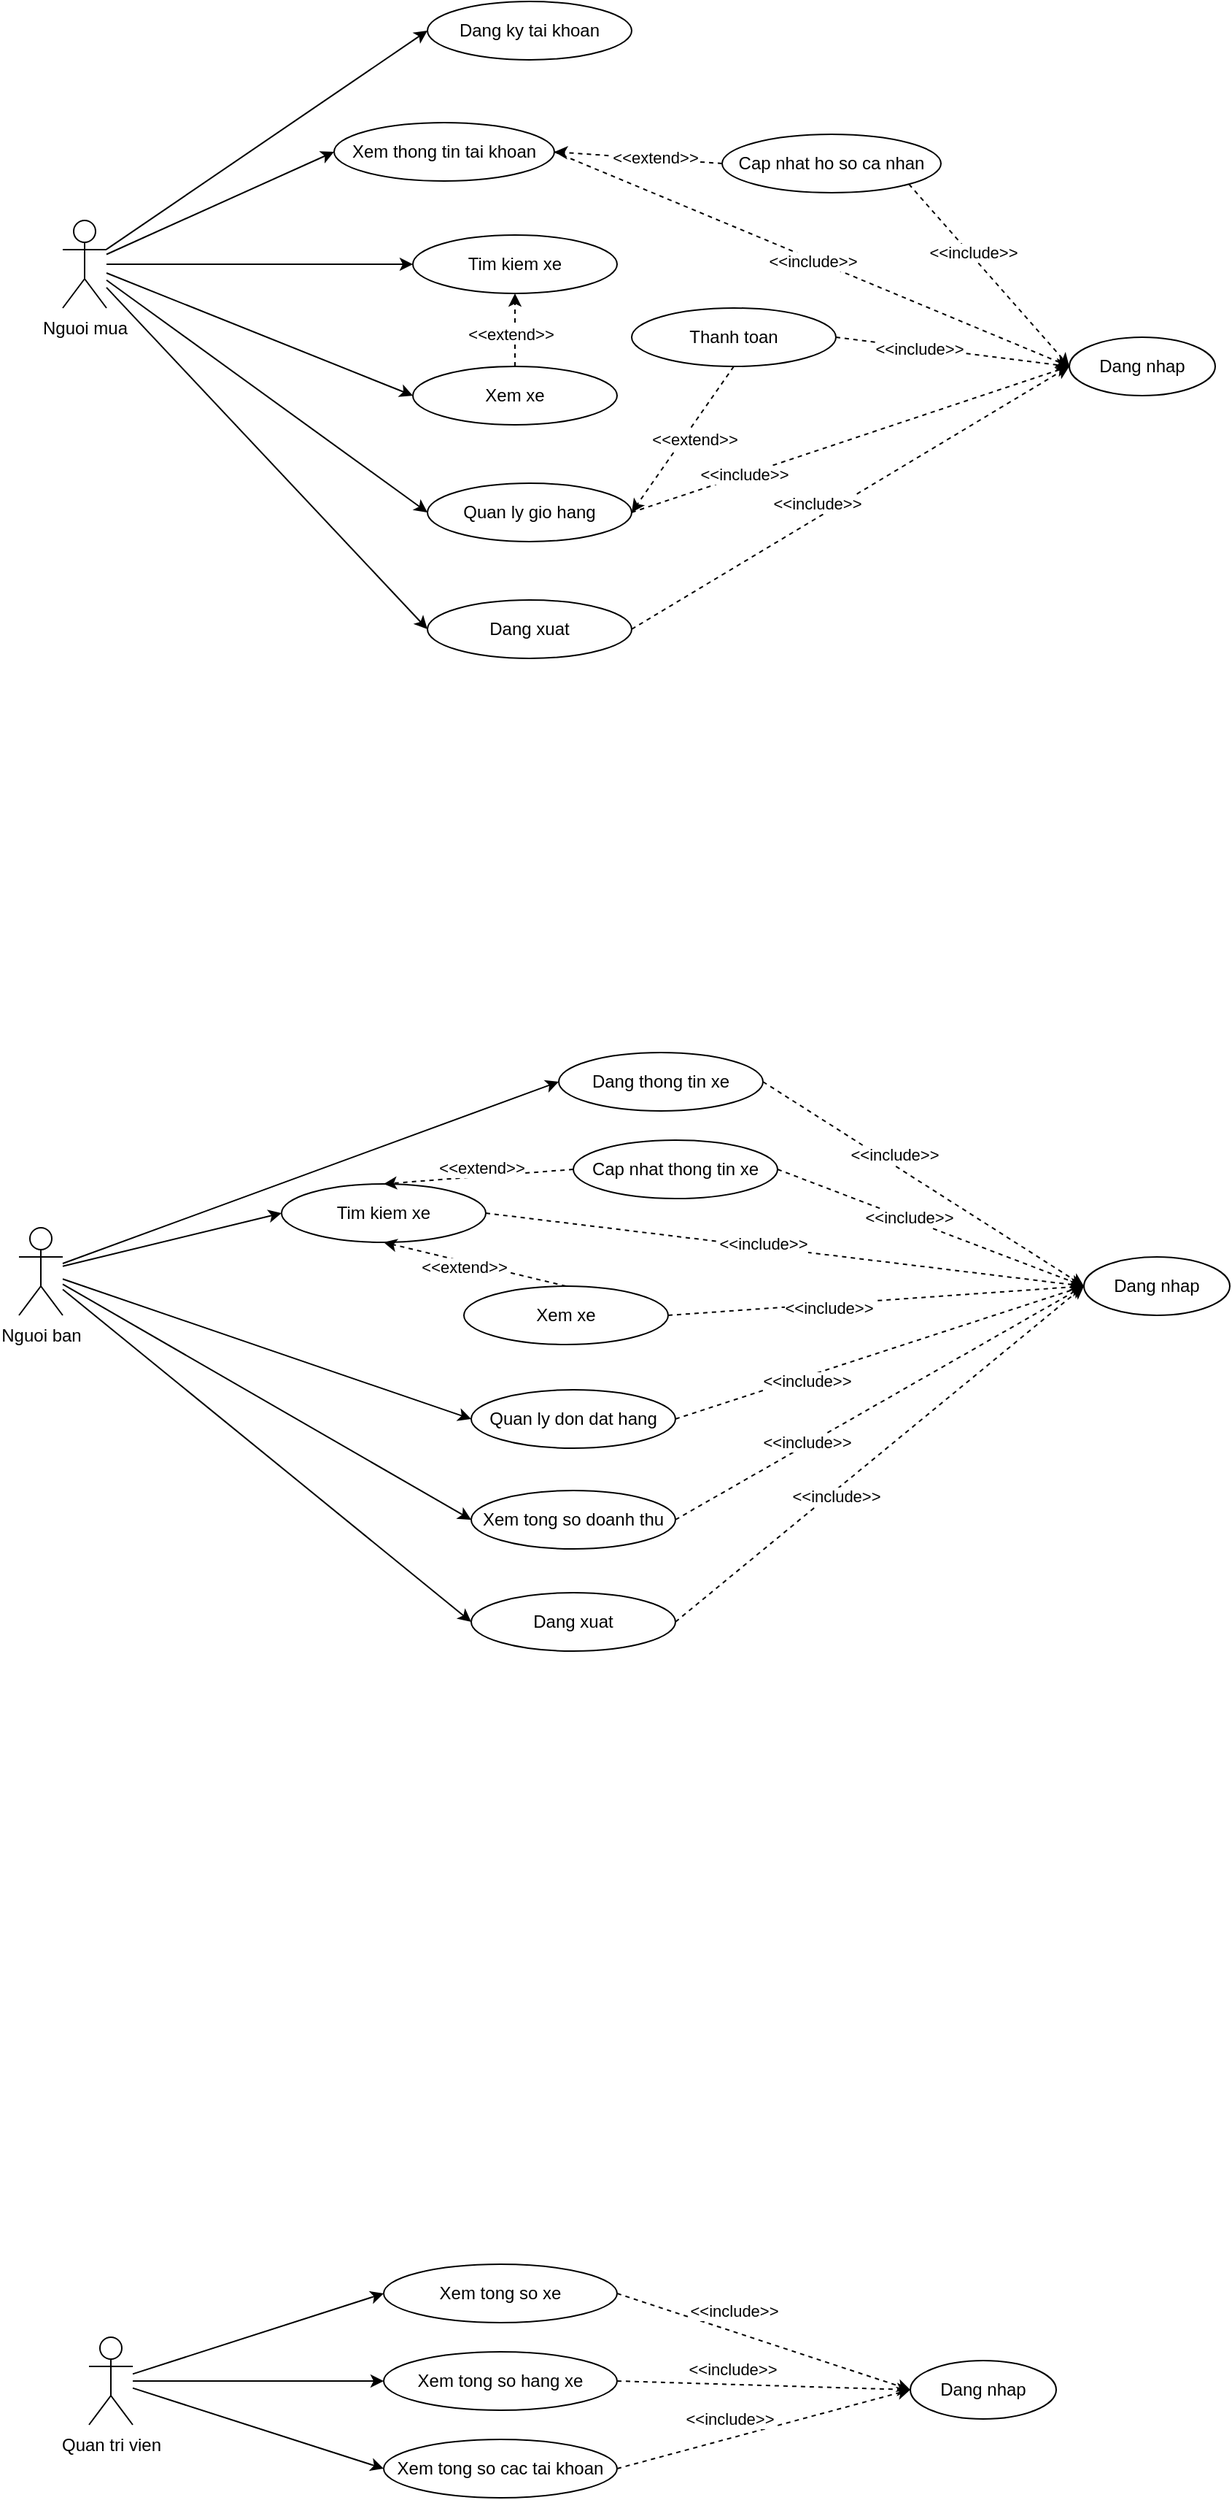 <mxfile version="24.1.0" type="device">
  <diagram name="Page-1" id="Oa6hULadueRmb_1HpkU_">
    <mxGraphModel dx="911" dy="470" grid="0" gridSize="10" guides="1" tooltips="1" connect="1" arrows="1" fold="1" page="1" pageScale="1" pageWidth="1169" pageHeight="827" math="0" shadow="0">
      <root>
        <mxCell id="0" />
        <mxCell id="1" parent="0" />
        <mxCell id="_7x3GkyjWPixxaWaSJDM-1" value="Nguoi mua" style="shape=umlActor;verticalLabelPosition=bottom;verticalAlign=top;html=1;" vertex="1" parent="1">
          <mxGeometry x="100" y="420" width="30" height="60" as="geometry" />
        </mxCell>
        <mxCell id="_7x3GkyjWPixxaWaSJDM-2" value="&lt;font style=&quot;font-size: 12px;&quot;&gt;Dang ky tai khoan&lt;/font&gt;" style="ellipse;whiteSpace=wrap;html=1;" vertex="1" parent="1">
          <mxGeometry x="350" y="270" width="140" height="40" as="geometry" />
        </mxCell>
        <mxCell id="_7x3GkyjWPixxaWaSJDM-3" value="&lt;font style=&quot;font-size: 12px;&quot;&gt;Xem thong tin tai khoan&lt;/font&gt;" style="ellipse;whiteSpace=wrap;html=1;" vertex="1" parent="1">
          <mxGeometry x="286" y="353" width="151" height="40" as="geometry" />
        </mxCell>
        <mxCell id="_7x3GkyjWPixxaWaSJDM-4" value="Cap nhat ho so ca nhan" style="ellipse;whiteSpace=wrap;html=1;" vertex="1" parent="1">
          <mxGeometry x="552" y="361" width="150" height="40" as="geometry" />
        </mxCell>
        <mxCell id="_7x3GkyjWPixxaWaSJDM-5" value="&lt;font style=&quot;font-size: 12px;&quot;&gt;Tim kiem xe&lt;/font&gt;" style="ellipse;whiteSpace=wrap;html=1;" vertex="1" parent="1">
          <mxGeometry x="340" y="430" width="140" height="40" as="geometry" />
        </mxCell>
        <mxCell id="_7x3GkyjWPixxaWaSJDM-6" value="&lt;font style=&quot;font-size: 12px;&quot;&gt;Xem xe&lt;/font&gt;" style="ellipse;whiteSpace=wrap;html=1;" vertex="1" parent="1">
          <mxGeometry x="340" y="520" width="140" height="40" as="geometry" />
        </mxCell>
        <mxCell id="_7x3GkyjWPixxaWaSJDM-7" value="&lt;font style=&quot;font-size: 12px;&quot;&gt;Quan ly gio hang&lt;/font&gt;" style="ellipse;whiteSpace=wrap;html=1;" vertex="1" parent="1">
          <mxGeometry x="350" y="600" width="140" height="40" as="geometry" />
        </mxCell>
        <mxCell id="_7x3GkyjWPixxaWaSJDM-8" value="&lt;font style=&quot;font-size: 12px;&quot;&gt;Thanh toan&lt;/font&gt;" style="ellipse;whiteSpace=wrap;html=1;" vertex="1" parent="1">
          <mxGeometry x="490" y="480" width="140" height="40" as="geometry" />
        </mxCell>
        <mxCell id="_7x3GkyjWPixxaWaSJDM-9" value="&lt;font style=&quot;font-size: 12px;&quot;&gt;Dang xuat&lt;/font&gt;" style="ellipse;whiteSpace=wrap;html=1;" vertex="1" parent="1">
          <mxGeometry x="350" y="680" width="140" height="40" as="geometry" />
        </mxCell>
        <mxCell id="_7x3GkyjWPixxaWaSJDM-10" value="Nguoi ban" style="shape=umlActor;verticalLabelPosition=bottom;verticalAlign=top;html=1;" vertex="1" parent="1">
          <mxGeometry x="70" y="1110" width="30" height="60" as="geometry" />
        </mxCell>
        <mxCell id="_7x3GkyjWPixxaWaSJDM-12" value="&lt;font style=&quot;font-size: 12px;&quot;&gt;Dang thong tin xe&lt;/font&gt;" style="ellipse;whiteSpace=wrap;html=1;" vertex="1" parent="1">
          <mxGeometry x="440" y="990" width="140" height="40" as="geometry" />
        </mxCell>
        <mxCell id="_7x3GkyjWPixxaWaSJDM-13" value="&lt;font style=&quot;font-size: 12px;&quot;&gt;Cap nhat thong tin xe&lt;/font&gt;" style="ellipse;whiteSpace=wrap;html=1;" vertex="1" parent="1">
          <mxGeometry x="450" y="1050" width="140" height="40" as="geometry" />
        </mxCell>
        <mxCell id="_7x3GkyjWPixxaWaSJDM-14" value="&lt;font style=&quot;font-size: 12px;&quot;&gt;Tim kiem xe&lt;/font&gt;" style="ellipse;whiteSpace=wrap;html=1;" vertex="1" parent="1">
          <mxGeometry x="250" y="1080" width="140" height="40" as="geometry" />
        </mxCell>
        <mxCell id="_7x3GkyjWPixxaWaSJDM-15" value="&lt;font style=&quot;font-size: 12px;&quot;&gt;Xem xe&lt;/font&gt;" style="ellipse;whiteSpace=wrap;html=1;" vertex="1" parent="1">
          <mxGeometry x="375" y="1150" width="140" height="40" as="geometry" />
        </mxCell>
        <mxCell id="_7x3GkyjWPixxaWaSJDM-16" value="&lt;font style=&quot;font-size: 12px;&quot;&gt;Quan ly don dat hang&lt;/font&gt;" style="ellipse;whiteSpace=wrap;html=1;" vertex="1" parent="1">
          <mxGeometry x="380" y="1221" width="140" height="40" as="geometry" />
        </mxCell>
        <mxCell id="_7x3GkyjWPixxaWaSJDM-17" value="&lt;font style=&quot;font-size: 12px;&quot;&gt;Xem tong so doanh thu&lt;/font&gt;" style="ellipse;whiteSpace=wrap;html=1;" vertex="1" parent="1">
          <mxGeometry x="380" y="1290" width="140" height="40" as="geometry" />
        </mxCell>
        <mxCell id="_7x3GkyjWPixxaWaSJDM-18" value="&lt;font style=&quot;font-size: 12px;&quot;&gt;Dang xuat&lt;/font&gt;" style="ellipse;whiteSpace=wrap;html=1;" vertex="1" parent="1">
          <mxGeometry x="380" y="1360" width="140" height="40" as="geometry" />
        </mxCell>
        <mxCell id="_7x3GkyjWPixxaWaSJDM-19" value="&lt;font style=&quot;font-size: 12px;&quot;&gt;Dang nhap&lt;/font&gt;" style="ellipse;whiteSpace=wrap;html=1;" vertex="1" parent="1">
          <mxGeometry x="800" y="1130" width="100" height="40" as="geometry" />
        </mxCell>
        <mxCell id="_7x3GkyjWPixxaWaSJDM-20" value="Quan tri vien" style="shape=umlActor;verticalLabelPosition=bottom;verticalAlign=top;html=1;" vertex="1" parent="1">
          <mxGeometry x="118" y="1870" width="30" height="60" as="geometry" />
        </mxCell>
        <mxCell id="_7x3GkyjWPixxaWaSJDM-21" value="&lt;font style=&quot;font-size: 12px;&quot;&gt;Xem tong so xe&lt;/font&gt;" style="ellipse;whiteSpace=wrap;html=1;" vertex="1" parent="1">
          <mxGeometry x="320" y="1820" width="160" height="40" as="geometry" />
        </mxCell>
        <mxCell id="_7x3GkyjWPixxaWaSJDM-22" value="&lt;font style=&quot;font-size: 12px;&quot;&gt;Xem tong so hang xe&lt;/font&gt;" style="ellipse;whiteSpace=wrap;html=1;" vertex="1" parent="1">
          <mxGeometry x="320" y="1880" width="160" height="40" as="geometry" />
        </mxCell>
        <mxCell id="_7x3GkyjWPixxaWaSJDM-23" value="&lt;font style=&quot;font-size: 12px;&quot;&gt;Xem tong so cac tai khoan&lt;/font&gt;" style="ellipse;whiteSpace=wrap;html=1;" vertex="1" parent="1">
          <mxGeometry x="320" y="1940" width="160" height="40" as="geometry" />
        </mxCell>
        <mxCell id="_7x3GkyjWPixxaWaSJDM-25" value="&lt;font style=&quot;font-size: 12px;&quot;&gt;Dang nhap&lt;/font&gt;" style="ellipse;whiteSpace=wrap;html=1;" vertex="1" parent="1">
          <mxGeometry x="681" y="1886" width="100" height="40" as="geometry" />
        </mxCell>
        <mxCell id="_7x3GkyjWPixxaWaSJDM-26" value="&lt;font style=&quot;font-size: 12px;&quot;&gt;Dang nhap&lt;/font&gt;" style="ellipse;whiteSpace=wrap;html=1;" vertex="1" parent="1">
          <mxGeometry x="790" y="500" width="100" height="40" as="geometry" />
        </mxCell>
        <mxCell id="_7x3GkyjWPixxaWaSJDM-27" value="" style="endArrow=classic;html=1;rounded=0;entryX=0;entryY=0.5;entryDx=0;entryDy=0;" edge="1" parent="1" source="_7x3GkyjWPixxaWaSJDM-1" target="_7x3GkyjWPixxaWaSJDM-2">
          <mxGeometry width="50" height="50" relative="1" as="geometry">
            <mxPoint x="190" y="280" as="sourcePoint" />
            <mxPoint x="240" y="230" as="targetPoint" />
          </mxGeometry>
        </mxCell>
        <mxCell id="_7x3GkyjWPixxaWaSJDM-28" value="" style="endArrow=classic;html=1;rounded=0;entryX=0;entryY=0.5;entryDx=0;entryDy=0;" edge="1" parent="1" source="_7x3GkyjWPixxaWaSJDM-1" target="_7x3GkyjWPixxaWaSJDM-3">
          <mxGeometry width="50" height="50" relative="1" as="geometry">
            <mxPoint x="70" y="470" as="sourcePoint" />
            <mxPoint x="320" y="423" as="targetPoint" />
          </mxGeometry>
        </mxCell>
        <mxCell id="_7x3GkyjWPixxaWaSJDM-29" value="" style="endArrow=classic;html=1;rounded=0;entryX=0;entryY=0.5;entryDx=0;entryDy=0;" edge="1" parent="1" source="_7x3GkyjWPixxaWaSJDM-1" target="_7x3GkyjWPixxaWaSJDM-5">
          <mxGeometry width="50" height="50" relative="1" as="geometry">
            <mxPoint x="130" y="317" as="sourcePoint" />
            <mxPoint x="380" y="270" as="targetPoint" />
          </mxGeometry>
        </mxCell>
        <mxCell id="_7x3GkyjWPixxaWaSJDM-30" value="" style="endArrow=classic;html=1;rounded=0;entryX=0;entryY=0.5;entryDx=0;entryDy=0;" edge="1" parent="1" source="_7x3GkyjWPixxaWaSJDM-1" target="_7x3GkyjWPixxaWaSJDM-7">
          <mxGeometry width="50" height="50" relative="1" as="geometry">
            <mxPoint x="100" y="410" as="sourcePoint" />
            <mxPoint x="350" y="570" as="targetPoint" />
          </mxGeometry>
        </mxCell>
        <mxCell id="_7x3GkyjWPixxaWaSJDM-32" value="" style="endArrow=classic;html=1;rounded=0;entryX=0;entryY=0.5;entryDx=0;entryDy=0;" edge="1" parent="1" source="_7x3GkyjWPixxaWaSJDM-1" target="_7x3GkyjWPixxaWaSJDM-9">
          <mxGeometry width="50" height="50" relative="1" as="geometry">
            <mxPoint x="130" y="403" as="sourcePoint" />
            <mxPoint x="380" y="667" as="targetPoint" />
          </mxGeometry>
        </mxCell>
        <mxCell id="_7x3GkyjWPixxaWaSJDM-33" value="" style="endArrow=classic;html=1;rounded=0;exitX=1;exitY=0.5;exitDx=0;exitDy=0;entryX=0;entryY=0.5;entryDx=0;entryDy=0;dashed=1;" edge="1" parent="1" source="_7x3GkyjWPixxaWaSJDM-8" target="_7x3GkyjWPixxaWaSJDM-26">
          <mxGeometry width="50" height="50" relative="1" as="geometry">
            <mxPoint x="710" y="490" as="sourcePoint" />
            <mxPoint x="1070" y="550" as="targetPoint" />
          </mxGeometry>
        </mxCell>
        <mxCell id="_7x3GkyjWPixxaWaSJDM-34" value="&amp;lt;&amp;lt;include&amp;gt;&amp;gt;" style="edgeLabel;html=1;align=center;verticalAlign=middle;resizable=1;points=[];movable=1;rotatable=1;deletable=1;editable=1;locked=0;connectable=1;" vertex="1" connectable="0" parent="_7x3GkyjWPixxaWaSJDM-33">
          <mxGeometry x="0.455" relative="1" as="geometry">
            <mxPoint x="-60" y="-7" as="offset" />
          </mxGeometry>
        </mxCell>
        <mxCell id="_7x3GkyjWPixxaWaSJDM-36" value="" style="endArrow=classic;html=1;rounded=0;exitX=1;exitY=0.5;exitDx=0;exitDy=0;entryX=0;entryY=0.5;entryDx=0;entryDy=0;dashed=1;" edge="1" parent="1" source="_7x3GkyjWPixxaWaSJDM-3" target="_7x3GkyjWPixxaWaSJDM-26">
          <mxGeometry width="50" height="50" relative="1" as="geometry">
            <mxPoint x="510" y="320" as="sourcePoint" />
            <mxPoint x="870" y="380" as="targetPoint" />
          </mxGeometry>
        </mxCell>
        <mxCell id="_7x3GkyjWPixxaWaSJDM-37" value="&amp;lt;&amp;lt;include&amp;gt;&amp;gt;" style="edgeLabel;html=1;align=center;verticalAlign=middle;resizable=1;points=[];movable=1;rotatable=1;deletable=1;editable=1;locked=0;connectable=1;" vertex="1" connectable="0" parent="_7x3GkyjWPixxaWaSJDM-36">
          <mxGeometry x="0.455" relative="1" as="geometry">
            <mxPoint x="-80" y="-32" as="offset" />
          </mxGeometry>
        </mxCell>
        <mxCell id="_7x3GkyjWPixxaWaSJDM-38" value="" style="endArrow=classic;html=1;rounded=0;exitX=1;exitY=0.5;exitDx=0;exitDy=0;entryX=0;entryY=0.5;entryDx=0;entryDy=0;dashed=1;" edge="1" parent="1" source="_7x3GkyjWPixxaWaSJDM-7" target="_7x3GkyjWPixxaWaSJDM-26">
          <mxGeometry width="50" height="50" relative="1" as="geometry">
            <mxPoint x="830" y="740" as="sourcePoint" />
            <mxPoint x="970" y="510" as="targetPoint" />
          </mxGeometry>
        </mxCell>
        <mxCell id="_7x3GkyjWPixxaWaSJDM-39" value="&amp;lt;&amp;lt;include&amp;gt;&amp;gt;" style="edgeLabel;html=1;align=center;verticalAlign=middle;resizable=1;points=[];movable=1;rotatable=1;deletable=1;editable=1;locked=0;connectable=1;" vertex="1" connectable="0" parent="_7x3GkyjWPixxaWaSJDM-38">
          <mxGeometry x="0.455" relative="1" as="geometry">
            <mxPoint x="-141" y="46" as="offset" />
          </mxGeometry>
        </mxCell>
        <mxCell id="_7x3GkyjWPixxaWaSJDM-40" value="" style="endArrow=classic;html=1;rounded=0;exitX=1;exitY=0.5;exitDx=0;exitDy=0;entryX=0;entryY=0.5;entryDx=0;entryDy=0;dashed=1;" edge="1" parent="1" source="_7x3GkyjWPixxaWaSJDM-9" target="_7x3GkyjWPixxaWaSJDM-26">
          <mxGeometry width="50" height="50" relative="1" as="geometry">
            <mxPoint x="670" y="800" as="sourcePoint" />
            <mxPoint x="830" y="590" as="targetPoint" />
          </mxGeometry>
        </mxCell>
        <mxCell id="_7x3GkyjWPixxaWaSJDM-41" value="&amp;lt;&amp;lt;include&amp;gt;&amp;gt;" style="edgeLabel;html=1;align=center;verticalAlign=middle;resizable=1;points=[];movable=1;rotatable=1;deletable=1;editable=1;locked=0;connectable=1;" vertex="1" connectable="0" parent="_7x3GkyjWPixxaWaSJDM-40">
          <mxGeometry x="0.455" relative="1" as="geometry">
            <mxPoint x="-91" y="45" as="offset" />
          </mxGeometry>
        </mxCell>
        <mxCell id="_7x3GkyjWPixxaWaSJDM-42" value="" style="endArrow=classic;html=1;rounded=0;exitX=0;exitY=0.5;exitDx=0;exitDy=0;entryX=1;entryY=0.5;entryDx=0;entryDy=0;dashed=1;" edge="1" parent="1" source="_7x3GkyjWPixxaWaSJDM-4" target="_7x3GkyjWPixxaWaSJDM-3">
          <mxGeometry width="50" height="50" relative="1" as="geometry">
            <mxPoint x="660" y="350" as="sourcePoint" />
            <mxPoint x="440" y="280" as="targetPoint" />
          </mxGeometry>
        </mxCell>
        <mxCell id="_7x3GkyjWPixxaWaSJDM-43" value="&amp;lt;&amp;lt;extend&amp;gt;&amp;gt;" style="edgeLabel;html=1;align=center;verticalAlign=middle;resizable=1;points=[];movable=1;rotatable=1;deletable=1;editable=1;locked=0;connectable=1;" vertex="1" connectable="0" parent="_7x3GkyjWPixxaWaSJDM-42">
          <mxGeometry x="0.455" relative="1" as="geometry">
            <mxPoint x="38" y="2" as="offset" />
          </mxGeometry>
        </mxCell>
        <mxCell id="_7x3GkyjWPixxaWaSJDM-44" value="" style="endArrow=classic;html=1;rounded=0;exitX=0.5;exitY=0;exitDx=0;exitDy=0;entryX=0.5;entryY=1;entryDx=0;entryDy=0;dashed=1;" edge="1" parent="1" source="_7x3GkyjWPixxaWaSJDM-6" target="_7x3GkyjWPixxaWaSJDM-5">
          <mxGeometry width="50" height="50" relative="1" as="geometry">
            <mxPoint x="520" y="450" as="sourcePoint" />
            <mxPoint x="520" y="500" as="targetPoint" />
          </mxGeometry>
        </mxCell>
        <mxCell id="_7x3GkyjWPixxaWaSJDM-45" value="&amp;lt;&amp;lt;extend&amp;gt;&amp;gt;" style="edgeLabel;html=1;align=center;verticalAlign=middle;resizable=1;points=[];movable=1;rotatable=1;deletable=1;editable=1;locked=0;connectable=1;" vertex="1" connectable="0" parent="_7x3GkyjWPixxaWaSJDM-44">
          <mxGeometry x="0.455" relative="1" as="geometry">
            <mxPoint x="-3" y="14" as="offset" />
          </mxGeometry>
        </mxCell>
        <mxCell id="_7x3GkyjWPixxaWaSJDM-46" value="" style="endArrow=classic;html=1;rounded=0;exitX=1;exitY=1;exitDx=0;exitDy=0;entryX=0;entryY=0.5;entryDx=0;entryDy=0;dashed=1;" edge="1" parent="1" source="_7x3GkyjWPixxaWaSJDM-4" target="_7x3GkyjWPixxaWaSJDM-26">
          <mxGeometry width="50" height="50" relative="1" as="geometry">
            <mxPoint x="600" y="220" as="sourcePoint" />
            <mxPoint x="1030" y="310" as="targetPoint" />
          </mxGeometry>
        </mxCell>
        <mxCell id="_7x3GkyjWPixxaWaSJDM-47" value="&amp;lt;&amp;lt;include&amp;gt;&amp;gt;" style="edgeLabel;html=1;align=center;verticalAlign=middle;resizable=1;points=[];movable=1;rotatable=1;deletable=1;editable=1;locked=0;connectable=1;" vertex="1" connectable="0" parent="_7x3GkyjWPixxaWaSJDM-46">
          <mxGeometry x="0.455" relative="1" as="geometry">
            <mxPoint x="-36" y="-44" as="offset" />
          </mxGeometry>
        </mxCell>
        <mxCell id="_7x3GkyjWPixxaWaSJDM-48" value="" style="endArrow=classic;html=1;rounded=0;exitX=0.5;exitY=1;exitDx=0;exitDy=0;dashed=1;entryX=1;entryY=0.5;entryDx=0;entryDy=0;" edge="1" parent="1" source="_7x3GkyjWPixxaWaSJDM-8" target="_7x3GkyjWPixxaWaSJDM-7">
          <mxGeometry width="50" height="50" relative="1" as="geometry">
            <mxPoint x="450" y="500" as="sourcePoint" />
            <mxPoint x="420" y="590" as="targetPoint" />
          </mxGeometry>
        </mxCell>
        <mxCell id="_7x3GkyjWPixxaWaSJDM-49" value="&amp;lt;&amp;lt;extend&amp;gt;&amp;gt;" style="edgeLabel;html=1;align=center;verticalAlign=middle;resizable=1;points=[];movable=1;rotatable=1;deletable=1;editable=1;locked=0;connectable=1;" vertex="1" connectable="0" parent="_7x3GkyjWPixxaWaSJDM-48">
          <mxGeometry x="0.455" relative="1" as="geometry">
            <mxPoint x="24" y="-23" as="offset" />
          </mxGeometry>
        </mxCell>
        <mxCell id="_7x3GkyjWPixxaWaSJDM-50" value="" style="endArrow=classic;html=1;rounded=0;entryX=0;entryY=0.5;entryDx=0;entryDy=0;" edge="1" parent="1" source="_7x3GkyjWPixxaWaSJDM-1" target="_7x3GkyjWPixxaWaSJDM-6">
          <mxGeometry width="50" height="50" relative="1" as="geometry">
            <mxPoint x="140" y="459" as="sourcePoint" />
            <mxPoint x="330" y="450" as="targetPoint" />
          </mxGeometry>
        </mxCell>
        <mxCell id="_7x3GkyjWPixxaWaSJDM-51" value="" style="endArrow=classic;html=1;rounded=0;entryX=0;entryY=0.5;entryDx=0;entryDy=0;" edge="1" parent="1" source="_7x3GkyjWPixxaWaSJDM-10" target="_7x3GkyjWPixxaWaSJDM-12">
          <mxGeometry width="50" height="50" relative="1" as="geometry">
            <mxPoint x="80" y="689" as="sourcePoint" />
            <mxPoint x="300" y="960" as="targetPoint" />
          </mxGeometry>
        </mxCell>
        <mxCell id="_7x3GkyjWPixxaWaSJDM-52" value="" style="endArrow=classic;html=1;rounded=0;entryX=0;entryY=0.5;entryDx=0;entryDy=0;" edge="1" parent="1" source="_7x3GkyjWPixxaWaSJDM-10" target="_7x3GkyjWPixxaWaSJDM-14">
          <mxGeometry width="50" height="50" relative="1" as="geometry">
            <mxPoint x="140" y="1296" as="sourcePoint" />
            <mxPoint x="330" y="1185" as="targetPoint" />
          </mxGeometry>
        </mxCell>
        <mxCell id="_7x3GkyjWPixxaWaSJDM-54" value="" style="endArrow=classic;html=1;rounded=0;entryX=0;entryY=0.5;entryDx=0;entryDy=0;" edge="1" parent="1" source="_7x3GkyjWPixxaWaSJDM-10" target="_7x3GkyjWPixxaWaSJDM-16">
          <mxGeometry width="50" height="50" relative="1" as="geometry">
            <mxPoint x="150" y="1219.63" as="sourcePoint" />
            <mxPoint x="340" y="1219.63" as="targetPoint" />
          </mxGeometry>
        </mxCell>
        <mxCell id="_7x3GkyjWPixxaWaSJDM-55" value="" style="endArrow=classic;html=1;rounded=0;entryX=0;entryY=0.5;entryDx=0;entryDy=0;" edge="1" parent="1" source="_7x3GkyjWPixxaWaSJDM-10" target="_7x3GkyjWPixxaWaSJDM-17">
          <mxGeometry width="50" height="50" relative="1" as="geometry">
            <mxPoint x="110" y="1241" as="sourcePoint" />
            <mxPoint x="300" y="1389" as="targetPoint" />
          </mxGeometry>
        </mxCell>
        <mxCell id="_7x3GkyjWPixxaWaSJDM-56" value="" style="endArrow=classic;html=1;rounded=0;entryX=0;entryY=0.5;entryDx=0;entryDy=0;" edge="1" parent="1" source="_7x3GkyjWPixxaWaSJDM-10" target="_7x3GkyjWPixxaWaSJDM-18">
          <mxGeometry width="50" height="50" relative="1" as="geometry">
            <mxPoint x="90" y="1241" as="sourcePoint" />
            <mxPoint x="280" y="1501" as="targetPoint" />
          </mxGeometry>
        </mxCell>
        <mxCell id="_7x3GkyjWPixxaWaSJDM-57" value="" style="endArrow=classic;html=1;rounded=0;exitX=0;exitY=0.5;exitDx=0;exitDy=0;dashed=1;entryX=0.5;entryY=0;entryDx=0;entryDy=0;" edge="1" parent="1" source="_7x3GkyjWPixxaWaSJDM-13" target="_7x3GkyjWPixxaWaSJDM-14">
          <mxGeometry width="50" height="50" relative="1" as="geometry">
            <mxPoint x="520.0" y="1140" as="sourcePoint" />
            <mxPoint x="450" y="1190" as="targetPoint" />
          </mxGeometry>
        </mxCell>
        <mxCell id="_7x3GkyjWPixxaWaSJDM-58" value="&amp;lt;&amp;lt;extend&amp;gt;&amp;gt;" style="edgeLabel;html=1;align=center;verticalAlign=middle;resizable=1;points=[];movable=1;rotatable=1;deletable=1;editable=1;locked=0;connectable=1;" vertex="1" connectable="0" parent="_7x3GkyjWPixxaWaSJDM-57">
          <mxGeometry x="0.455" relative="1" as="geometry">
            <mxPoint x="31" y="-9" as="offset" />
          </mxGeometry>
        </mxCell>
        <mxCell id="_7x3GkyjWPixxaWaSJDM-59" value="" style="endArrow=classic;html=1;rounded=0;exitX=0.5;exitY=0;exitDx=0;exitDy=0;dashed=1;entryX=0.5;entryY=1;entryDx=0;entryDy=0;" edge="1" parent="1" source="_7x3GkyjWPixxaWaSJDM-15" target="_7x3GkyjWPixxaWaSJDM-14">
          <mxGeometry width="50" height="50" relative="1" as="geometry">
            <mxPoint x="480" y="1160" as="sourcePoint" />
            <mxPoint x="410" y="1200" as="targetPoint" />
          </mxGeometry>
        </mxCell>
        <mxCell id="_7x3GkyjWPixxaWaSJDM-60" value="&amp;lt;&amp;lt;extend&amp;gt;&amp;gt;" style="edgeLabel;html=1;align=center;verticalAlign=middle;resizable=1;points=[];movable=1;rotatable=1;deletable=1;editable=1;locked=0;connectable=1;" vertex="1" connectable="0" parent="_7x3GkyjWPixxaWaSJDM-59">
          <mxGeometry x="0.455" relative="1" as="geometry">
            <mxPoint x="21" y="9" as="offset" />
          </mxGeometry>
        </mxCell>
        <mxCell id="_7x3GkyjWPixxaWaSJDM-61" value="" style="endArrow=classic;html=1;rounded=0;exitX=1;exitY=0.5;exitDx=0;exitDy=0;dashed=1;entryX=0;entryY=0.5;entryDx=0;entryDy=0;" edge="1" parent="1" source="_7x3GkyjWPixxaWaSJDM-12" target="_7x3GkyjWPixxaWaSJDM-19">
          <mxGeometry width="50" height="50" relative="1" as="geometry">
            <mxPoint x="600" y="1160" as="sourcePoint" />
            <mxPoint x="740" y="1110" as="targetPoint" />
          </mxGeometry>
        </mxCell>
        <mxCell id="_7x3GkyjWPixxaWaSJDM-62" value="&amp;lt;&amp;lt;include&amp;gt;&amp;gt;" style="edgeLabel;html=1;align=center;verticalAlign=middle;resizable=1;points=[];movable=1;rotatable=1;deletable=1;editable=1;locked=0;connectable=1;" vertex="1" connectable="0" parent="_7x3GkyjWPixxaWaSJDM-61">
          <mxGeometry x="0.455" relative="1" as="geometry">
            <mxPoint x="-70" y="-52" as="offset" />
          </mxGeometry>
        </mxCell>
        <mxCell id="_7x3GkyjWPixxaWaSJDM-63" value="" style="endArrow=classic;html=1;rounded=0;exitX=1;exitY=0.5;exitDx=0;exitDy=0;dashed=1;entryX=0;entryY=0.5;entryDx=0;entryDy=0;" edge="1" parent="1" source="_7x3GkyjWPixxaWaSJDM-13" target="_7x3GkyjWPixxaWaSJDM-19">
          <mxGeometry width="50" height="50" relative="1" as="geometry">
            <mxPoint x="600" y="1130" as="sourcePoint" />
            <mxPoint x="800" y="1300" as="targetPoint" />
          </mxGeometry>
        </mxCell>
        <mxCell id="_7x3GkyjWPixxaWaSJDM-64" value="&amp;lt;&amp;lt;include&amp;gt;&amp;gt;" style="edgeLabel;html=1;align=center;verticalAlign=middle;resizable=1;points=[];movable=1;rotatable=1;deletable=1;editable=1;locked=0;connectable=1;" vertex="1" connectable="0" parent="_7x3GkyjWPixxaWaSJDM-63">
          <mxGeometry x="0.455" relative="1" as="geometry">
            <mxPoint x="-63" y="-25" as="offset" />
          </mxGeometry>
        </mxCell>
        <mxCell id="_7x3GkyjWPixxaWaSJDM-65" value="" style="endArrow=classic;html=1;rounded=0;exitX=1;exitY=0.5;exitDx=0;exitDy=0;dashed=1;entryX=0;entryY=0.5;entryDx=0;entryDy=0;" edge="1" parent="1" source="_7x3GkyjWPixxaWaSJDM-14" target="_7x3GkyjWPixxaWaSJDM-19">
          <mxGeometry width="50" height="50" relative="1" as="geometry">
            <mxPoint x="585" y="1145" as="sourcePoint" />
            <mxPoint x="795" y="1235" as="targetPoint" />
          </mxGeometry>
        </mxCell>
        <mxCell id="_7x3GkyjWPixxaWaSJDM-66" value="&amp;lt;&amp;lt;include&amp;gt;&amp;gt;" style="edgeLabel;html=1;align=center;verticalAlign=middle;resizable=1;points=[];movable=1;rotatable=1;deletable=1;editable=1;locked=0;connectable=1;" vertex="1" connectable="0" parent="_7x3GkyjWPixxaWaSJDM-65">
          <mxGeometry x="0.455" relative="1" as="geometry">
            <mxPoint x="-109" y="-16" as="offset" />
          </mxGeometry>
        </mxCell>
        <mxCell id="_7x3GkyjWPixxaWaSJDM-67" value="" style="endArrow=classic;html=1;rounded=0;exitX=1;exitY=0.5;exitDx=0;exitDy=0;dashed=1;entryX=0;entryY=0.5;entryDx=0;entryDy=0;" edge="1" parent="1" source="_7x3GkyjWPixxaWaSJDM-15" target="_7x3GkyjWPixxaWaSJDM-19">
          <mxGeometry width="50" height="50" relative="1" as="geometry">
            <mxPoint x="490" y="1220" as="sourcePoint" />
            <mxPoint x="880" y="1260" as="targetPoint" />
          </mxGeometry>
        </mxCell>
        <mxCell id="_7x3GkyjWPixxaWaSJDM-68" value="&amp;lt;&amp;lt;include&amp;gt;&amp;gt;" style="edgeLabel;html=1;align=center;verticalAlign=middle;resizable=1;points=[];movable=1;rotatable=1;deletable=1;editable=1;locked=0;connectable=1;" vertex="1" connectable="0" parent="_7x3GkyjWPixxaWaSJDM-67">
          <mxGeometry x="0.455" relative="1" as="geometry">
            <mxPoint x="-98" y="9" as="offset" />
          </mxGeometry>
        </mxCell>
        <mxCell id="_7x3GkyjWPixxaWaSJDM-69" value="" style="endArrow=classic;html=1;rounded=0;exitX=1;exitY=0.5;exitDx=0;exitDy=0;dashed=1;entryX=0;entryY=0.5;entryDx=0;entryDy=0;" edge="1" parent="1" source="_7x3GkyjWPixxaWaSJDM-16" target="_7x3GkyjWPixxaWaSJDM-19">
          <mxGeometry width="50" height="50" relative="1" as="geometry">
            <mxPoint x="450" y="1250" as="sourcePoint" />
            <mxPoint x="840" y="1290" as="targetPoint" />
          </mxGeometry>
        </mxCell>
        <mxCell id="_7x3GkyjWPixxaWaSJDM-70" value="&amp;lt;&amp;lt;include&amp;gt;&amp;gt;" style="edgeLabel;html=1;align=center;verticalAlign=middle;resizable=1;points=[];movable=1;rotatable=1;deletable=1;editable=1;locked=0;connectable=1;" vertex="1" connectable="0" parent="_7x3GkyjWPixxaWaSJDM-69">
          <mxGeometry x="0.455" relative="1" as="geometry">
            <mxPoint x="-114" y="40" as="offset" />
          </mxGeometry>
        </mxCell>
        <mxCell id="_7x3GkyjWPixxaWaSJDM-71" value="" style="endArrow=classic;html=1;rounded=0;exitX=1;exitY=0.5;exitDx=0;exitDy=0;dashed=1;entryX=0;entryY=0.5;entryDx=0;entryDy=0;" edge="1" parent="1" source="_7x3GkyjWPixxaWaSJDM-17" target="_7x3GkyjWPixxaWaSJDM-19">
          <mxGeometry width="50" height="50" relative="1" as="geometry">
            <mxPoint x="540" y="1350" as="sourcePoint" />
            <mxPoint x="810" y="1230" as="targetPoint" />
          </mxGeometry>
        </mxCell>
        <mxCell id="_7x3GkyjWPixxaWaSJDM-72" value="&amp;lt;&amp;lt;include&amp;gt;&amp;gt;" style="edgeLabel;html=1;align=center;verticalAlign=middle;resizable=1;points=[];movable=1;rotatable=1;deletable=1;editable=1;locked=0;connectable=1;" vertex="1" connectable="0" parent="_7x3GkyjWPixxaWaSJDM-71">
          <mxGeometry x="0.455" relative="1" as="geometry">
            <mxPoint x="-114" y="63" as="offset" />
          </mxGeometry>
        </mxCell>
        <mxCell id="_7x3GkyjWPixxaWaSJDM-73" value="" style="endArrow=classic;html=1;rounded=0;exitX=1;exitY=0.5;exitDx=0;exitDy=0;dashed=1;entryX=0;entryY=0.5;entryDx=0;entryDy=0;" edge="1" parent="1" source="_7x3GkyjWPixxaWaSJDM-18" target="_7x3GkyjWPixxaWaSJDM-19">
          <mxGeometry width="50" height="50" relative="1" as="geometry">
            <mxPoint x="540" y="1420" as="sourcePoint" />
            <mxPoint x="850" y="1210" as="targetPoint" />
          </mxGeometry>
        </mxCell>
        <mxCell id="_7x3GkyjWPixxaWaSJDM-74" value="&amp;lt;&amp;lt;include&amp;gt;&amp;gt;" style="edgeLabel;html=1;align=center;verticalAlign=middle;resizable=1;points=[];movable=1;rotatable=1;deletable=1;editable=1;locked=0;connectable=1;" vertex="1" connectable="0" parent="_7x3GkyjWPixxaWaSJDM-73">
          <mxGeometry x="0.455" relative="1" as="geometry">
            <mxPoint x="-94" y="81" as="offset" />
          </mxGeometry>
        </mxCell>
        <mxCell id="_7x3GkyjWPixxaWaSJDM-75" value="" style="endArrow=classic;html=1;rounded=0;entryX=0;entryY=0.5;entryDx=0;entryDy=0;" edge="1" parent="1" source="_7x3GkyjWPixxaWaSJDM-20" target="_7x3GkyjWPixxaWaSJDM-21">
          <mxGeometry width="50" height="50" relative="1" as="geometry">
            <mxPoint x="190" y="1870" as="sourcePoint" />
            <mxPoint x="240" y="1820" as="targetPoint" />
          </mxGeometry>
        </mxCell>
        <mxCell id="_7x3GkyjWPixxaWaSJDM-76" value="" style="endArrow=classic;html=1;rounded=0;entryX=0;entryY=0.5;entryDx=0;entryDy=0;" edge="1" parent="1" source="_7x3GkyjWPixxaWaSJDM-20" target="_7x3GkyjWPixxaWaSJDM-22">
          <mxGeometry width="50" height="50" relative="1" as="geometry">
            <mxPoint x="150" y="1966" as="sourcePoint" />
            <mxPoint x="330" y="1800" as="targetPoint" />
          </mxGeometry>
        </mxCell>
        <mxCell id="_7x3GkyjWPixxaWaSJDM-77" value="" style="endArrow=classic;html=1;rounded=0;entryX=0;entryY=0.5;entryDx=0;entryDy=0;" edge="1" parent="1" source="_7x3GkyjWPixxaWaSJDM-20" target="_7x3GkyjWPixxaWaSJDM-23">
          <mxGeometry width="50" height="50" relative="1" as="geometry">
            <mxPoint x="150" y="1977" as="sourcePoint" />
            <mxPoint x="330" y="1940" as="targetPoint" />
          </mxGeometry>
        </mxCell>
        <mxCell id="_7x3GkyjWPixxaWaSJDM-79" value="" style="endArrow=classic;html=1;rounded=0;exitX=1;exitY=0.5;exitDx=0;exitDy=0;dashed=1;entryX=0;entryY=0.5;entryDx=0;entryDy=0;" edge="1" parent="1" source="_7x3GkyjWPixxaWaSJDM-21" target="_7x3GkyjWPixxaWaSJDM-25">
          <mxGeometry width="50" height="50" relative="1" as="geometry">
            <mxPoint x="520" y="1830" as="sourcePoint" />
            <mxPoint x="710" y="1760" as="targetPoint" />
          </mxGeometry>
        </mxCell>
        <mxCell id="_7x3GkyjWPixxaWaSJDM-80" value="&amp;lt;&amp;lt;include&amp;gt;&amp;gt;" style="edgeLabel;html=1;align=center;verticalAlign=middle;resizable=1;points=[];movable=1;rotatable=1;deletable=1;editable=1;locked=0;connectable=1;" vertex="1" connectable="0" parent="_7x3GkyjWPixxaWaSJDM-79">
          <mxGeometry x="0.455" relative="1" as="geometry">
            <mxPoint x="-67" y="-36" as="offset" />
          </mxGeometry>
        </mxCell>
        <mxCell id="_7x3GkyjWPixxaWaSJDM-81" value="" style="endArrow=classic;html=1;rounded=0;exitX=1;exitY=0.5;exitDx=0;exitDy=0;dashed=1;entryX=0;entryY=0.5;entryDx=0;entryDy=0;" edge="1" parent="1" source="_7x3GkyjWPixxaWaSJDM-22" target="_7x3GkyjWPixxaWaSJDM-25">
          <mxGeometry width="50" height="50" relative="1" as="geometry">
            <mxPoint x="520" y="1940" as="sourcePoint" />
            <mxPoint x="680" y="2120" as="targetPoint" />
          </mxGeometry>
        </mxCell>
        <mxCell id="_7x3GkyjWPixxaWaSJDM-82" value="&amp;lt;&amp;lt;include&amp;gt;&amp;gt;" style="edgeLabel;html=1;align=center;verticalAlign=middle;resizable=1;points=[];movable=1;rotatable=1;deletable=1;editable=1;locked=0;connectable=1;" vertex="1" connectable="0" parent="_7x3GkyjWPixxaWaSJDM-81">
          <mxGeometry x="0.455" relative="1" as="geometry">
            <mxPoint x="-68" y="-13" as="offset" />
          </mxGeometry>
        </mxCell>
        <mxCell id="_7x3GkyjWPixxaWaSJDM-83" value="" style="endArrow=classic;html=1;rounded=0;exitX=1;exitY=0.5;exitDx=0;exitDy=0;dashed=1;entryX=0;entryY=0.5;entryDx=0;entryDy=0;" edge="1" parent="1" source="_7x3GkyjWPixxaWaSJDM-23" target="_7x3GkyjWPixxaWaSJDM-25">
          <mxGeometry width="50" height="50" relative="1" as="geometry">
            <mxPoint x="550" y="2068" as="sourcePoint" />
            <mxPoint x="710" y="2108" as="targetPoint" />
          </mxGeometry>
        </mxCell>
        <mxCell id="_7x3GkyjWPixxaWaSJDM-84" value="&amp;lt;&amp;lt;include&amp;gt;&amp;gt;" style="edgeLabel;html=1;align=center;verticalAlign=middle;resizable=1;points=[];movable=1;rotatable=1;deletable=1;editable=1;locked=0;connectable=1;" vertex="1" connectable="0" parent="_7x3GkyjWPixxaWaSJDM-83">
          <mxGeometry x="0.455" relative="1" as="geometry">
            <mxPoint x="-70" y="5" as="offset" />
          </mxGeometry>
        </mxCell>
      </root>
    </mxGraphModel>
  </diagram>
</mxfile>
